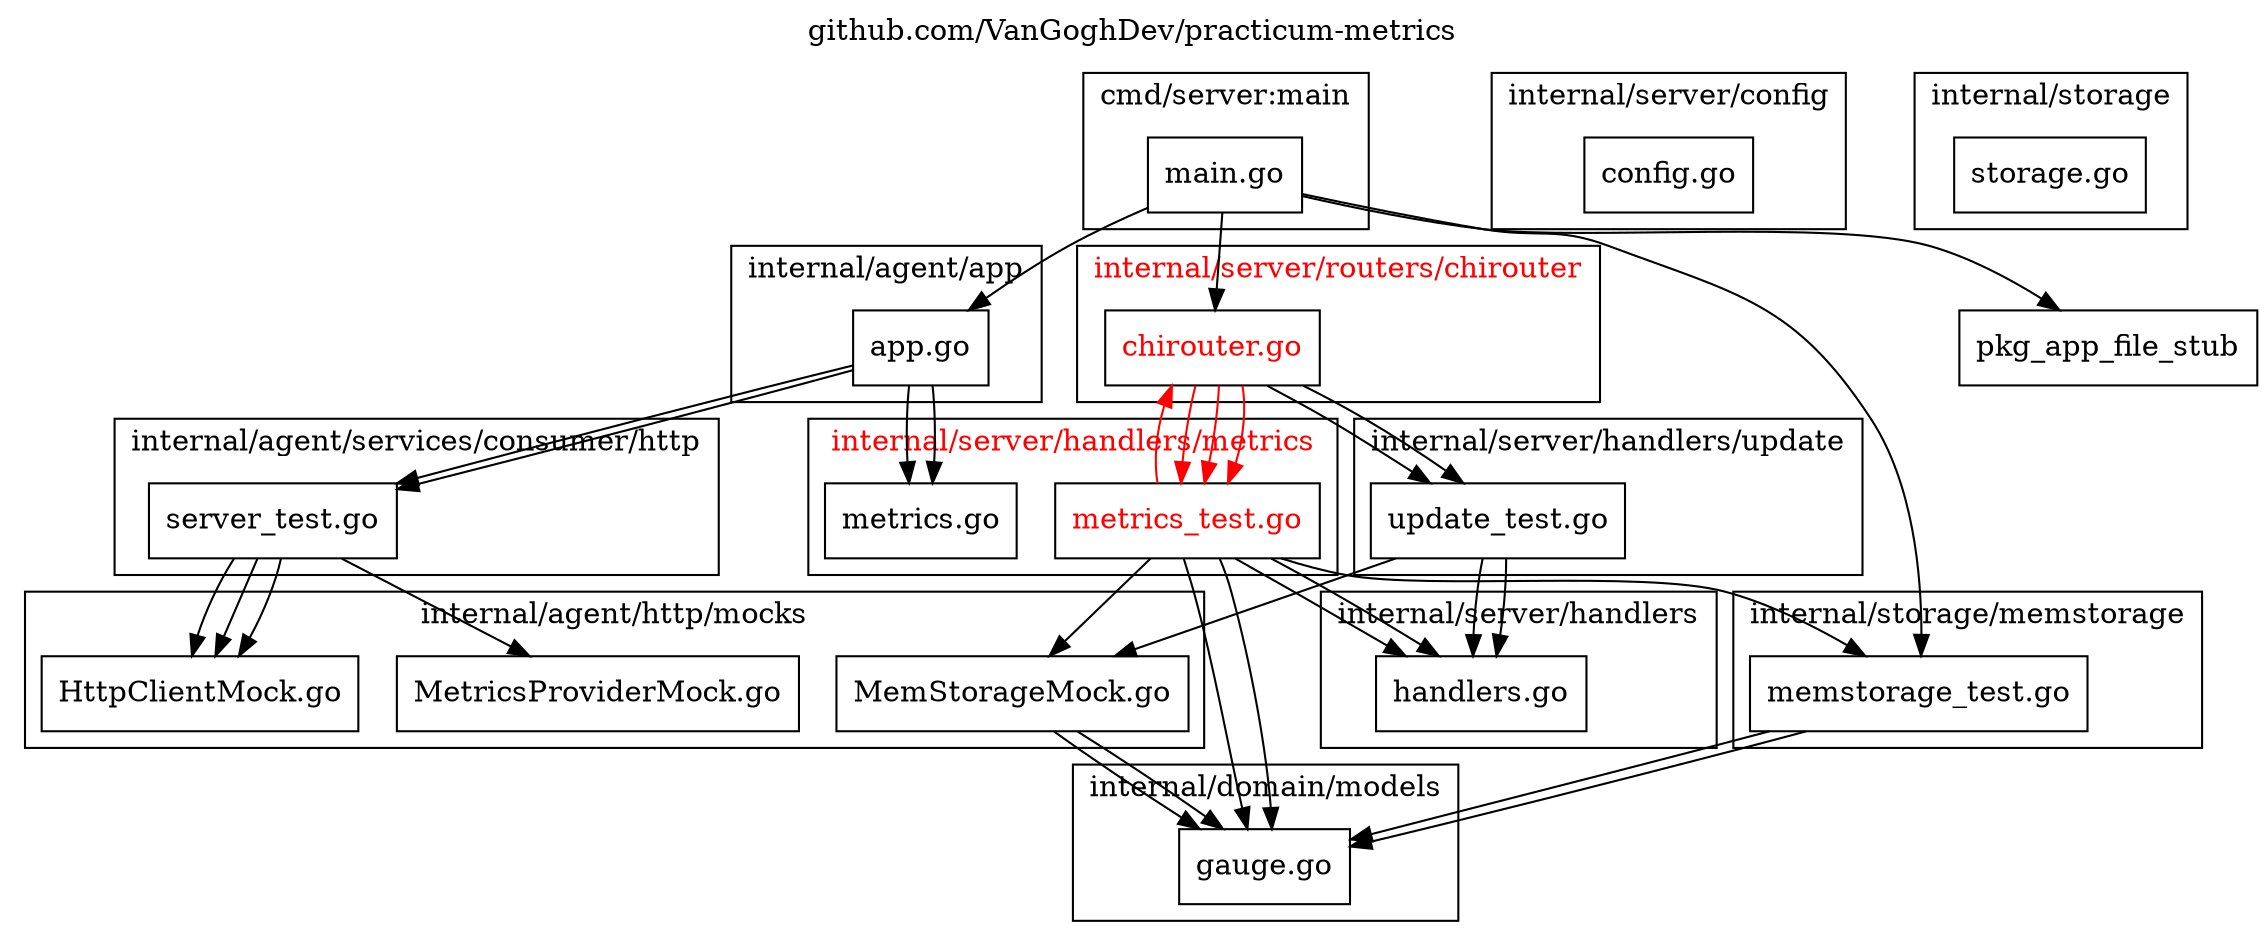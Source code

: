
digraph {
	labelloc="t";
	label="github.com/VanGoghDev/practicum-metrics";
	rankdir="TB";
	node [shape="rect"];

	subgraph cluster_pkg_server {
		label="internal/agent/services/consumer/http";
		style="filled";
		fontcolor="#000000";
		fillcolor="#ffffff";

		pkg_server_file_server_test [label="server_test.go", style="filled", fontcolor="#000000", fillcolor="#ffffff"];
	};
 
	subgraph cluster_pkg_models {
		label="internal/domain/models";
		style="filled";
		fontcolor="#000000";
		fillcolor="#ffffff";

		pkg_models_file_gauge [label="gauge.go", style="filled", fontcolor="#000000", fillcolor="#ffffff"];
	};

	subgraph cluster_pkg_mocks {
		label="internal/server/handlers/mocks";
		style="filled";
		fontcolor="#000000";
		fillcolor="#ffffff";

		pkg_mocks_file_MemStorageMock [label="MemStorageMock.go", style="filled", fontcolor="#000000", fillcolor="#ffffff"];
	};

	subgraph cluster_pkg_config {
		label="internal/server/config";
		style="filled";
		fontcolor="#000000";
		fillcolor="#ffffff";

		pkg_config_file_config [label="config.go", style="filled", fontcolor="#000000", fillcolor="#ffffff"];
	};

	subgraph cluster_pkg_handlers {
		label="internal/server/handlers";
		style="filled";
		fontcolor="#000000";
		fillcolor="#ffffff";

		pkg_handlers_file_handlers [label="handlers.go", style="filled", fontcolor="#000000", fillcolor="#ffffff"];
	};

	subgraph cluster_pkg_main {
		label="cmd/agent:main";
		style="filled";
		fontcolor="#000000";
		fillcolor="#ffffff";

		pkg_main_file_main [label="main.go", style="filled", fontcolor="#000000", fillcolor="#ffffff"];
	};

	subgraph cluster_pkg_chirouter {
		label="internal/server/routers/chirouter";
		style="filled";
		fontcolor="#ff0000";
		fillcolor="#ffffff";

		pkg_chirouter_file_chirouter [label="chirouter.go", style="filled", fontcolor="#ff0000", fillcolor="#ffffff"];
	};

	subgraph cluster_pkg_metrics {
		label="internal/agent/services/metrics";
		style="filled";
		fontcolor="#000000";
		fillcolor="#ffffff";

		pkg_metrics_file_metrics [label="metrics.go", style="filled", fontcolor="#000000", fillcolor="#ffffff"];
	};

	subgraph cluster_pkg_mocks {
		label="internal/agent/services/metrics/mocks";
		style="filled";
		fontcolor="#000000";
		fillcolor="#ffffff";

		pkg_mocks_file_MetricsProviderMock [label="MetricsProviderMock.go", style="filled", fontcolor="#000000", fillcolor="#ffffff"];
	};

	subgraph cluster_pkg_metrics {
		label="internal/server/handlers/metrics";
		style="filled";
		fontcolor="#ff0000";
		fillcolor="#ffffff";

		pkg_metrics_file_metrics_test [label="metrics_test.go", style="filled", fontcolor="#ff0000", fillcolor="#ffffff"];
	};

	subgraph cluster_pkg_update {
		label="internal/server/handlers/update";
		style="filled";
		fontcolor="#000000";
		fillcolor="#ffffff";

		pkg_update_file_update_test [label="update_test.go", style="filled", fontcolor="#000000", fillcolor="#ffffff"];
	};

	subgraph cluster_pkg_app {
		label="internal/agent/app";
		style="filled";
		fontcolor="#000000";
		fillcolor="#ffffff";

		pkg_app_file_app [label="app.go", style="filled", fontcolor="#000000", fillcolor="#ffffff"];
	};

	subgraph cluster_pkg_memstorage {
		label="internal/storage/memstorage";
		style="filled";
		fontcolor="#000000";
		fillcolor="#ffffff";

		pkg_memstorage_file_memstorage_test [label="memstorage_test.go", style="filled", fontcolor="#000000", fillcolor="#ffffff"];
	};

	subgraph cluster_pkg_storage {
		label="internal/storage";
		style="filled";
		fontcolor="#000000";
		fillcolor="#ffffff";

		pkg_storage_file_storage [label="storage.go", style="filled", fontcolor="#000000", fillcolor="#ffffff"];
	};

	subgraph cluster_pkg_main {
		label="cmd/server:main";
		style="filled";
		fontcolor="#000000";
		fillcolor="#ffffff";

		pkg_main_file_main [label="main.go", style="filled", fontcolor="#000000", fillcolor="#ffffff"];
	};

	subgraph cluster_pkg_mocks {
		label="internal/agent/http/mocks";
		style="filled";
		fontcolor="#000000";
		fillcolor="#ffffff";

		pkg_mocks_file_HttpClientMock [label="HttpClientMock.go", style="filled", fontcolor="#000000", fillcolor="#ffffff"];
	};

	pkg_server_file_server_test -> pkg_mocks_file_HttpClientMock [color="#000000"];
	pkg_server_file_server_test -> pkg_mocks_file_HttpClientMock [color="#000000"];
	pkg_server_file_server_test -> pkg_mocks_file_HttpClientMock [color="#000000"];
	pkg_server_file_server_test -> pkg_mocks_file_MetricsProviderMock [color="#000000"];
	pkg_mocks_file_MemStorageMock -> pkg_models_file_gauge [color="#000000"];
	pkg_mocks_file_MemStorageMock -> pkg_models_file_gauge [color="#000000"];
	pkg_main_file_main -> pkg_app_file_app [color="#000000"];
	pkg_main_file_main -> pkg_app_file_stub [color="#000000"];
	pkg_chirouter_file_chirouter -> pkg_metrics_file_metrics_test [color="#ff0000"];
	pkg_chirouter_file_chirouter -> pkg_metrics_file_metrics_test [color="#ff0000"];
	pkg_chirouter_file_chirouter -> pkg_metrics_file_metrics_test [color="#ff0000"];
	pkg_chirouter_file_chirouter -> pkg_update_file_update_test [color="#000000"];
	pkg_chirouter_file_chirouter -> pkg_update_file_update_test [color="#000000"];
	pkg_metrics_file_metrics_test -> pkg_chirouter_file_chirouter [color="#ff0000"];
	pkg_metrics_file_metrics_test -> pkg_models_file_gauge [color="#000000"];
	pkg_metrics_file_metrics_test -> pkg_models_file_gauge [color="#000000"];
	pkg_metrics_file_metrics_test -> pkg_handlers_file_handlers [color="#000000"];
	pkg_metrics_file_metrics_test -> pkg_handlers_file_handlers [color="#000000"];
	pkg_metrics_file_metrics_test -> pkg_memstorage_file_memstorage_test [color="#000000"];
	pkg_metrics_file_metrics_test -> pkg_mocks_file_MemStorageMock [color="#000000"];
	pkg_update_file_update_test -> pkg_handlers_file_handlers [color="#000000"];
	pkg_update_file_update_test -> pkg_handlers_file_handlers [color="#000000"];
	pkg_update_file_update_test -> pkg_mocks_file_MemStorageMock [color="#000000"];
	pkg_app_file_app -> pkg_server_file_server_test [color="#000000"];
	pkg_app_file_app -> pkg_server_file_server_test [color="#000000"];
	pkg_app_file_app -> pkg_metrics_file_metrics [color="#000000"];
	pkg_app_file_app -> pkg_metrics_file_metrics [color="#000000"];
	pkg_memstorage_file_memstorage_test -> pkg_models_file_gauge [color="#000000"];
	pkg_memstorage_file_memstorage_test -> pkg_models_file_gauge [color="#000000"];
	pkg_main_file_main -> pkg_chirouter_file_chirouter [color="#000000"];
	pkg_main_file_main -> pkg_memstorage_file_memstorage_test [color="#000000"];
}
